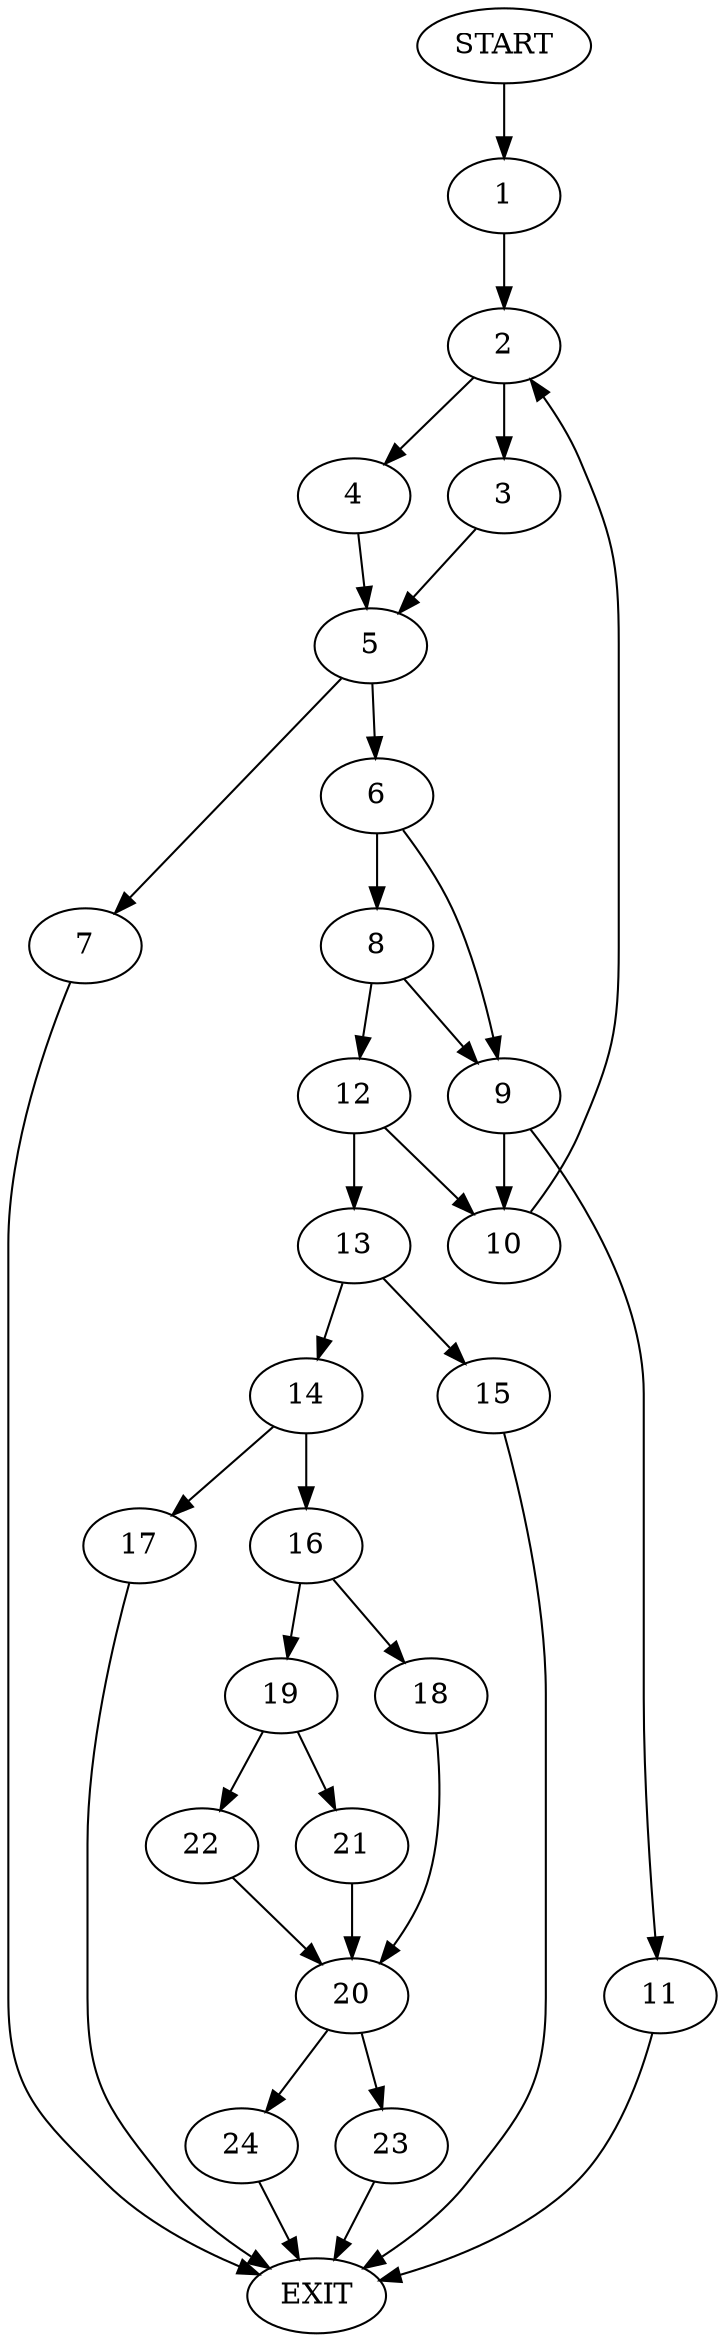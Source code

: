 digraph {
0 [label="START"]
25 [label="EXIT"]
0 -> 1
1 -> 2
2 -> 3
2 -> 4
3 -> 5
4 -> 5
5 -> 6
5 -> 7
7 -> 25
6 -> 8
6 -> 9
9 -> 10
9 -> 11
8 -> 12
8 -> 9
12 -> 13
12 -> 10
11 -> 25
10 -> 2
13 -> 14
13 -> 15
15 -> 25
14 -> 16
14 -> 17
16 -> 18
16 -> 19
17 -> 25
18 -> 20
19 -> 21
19 -> 22
20 -> 23
20 -> 24
22 -> 20
21 -> 20
24 -> 25
23 -> 25
}
